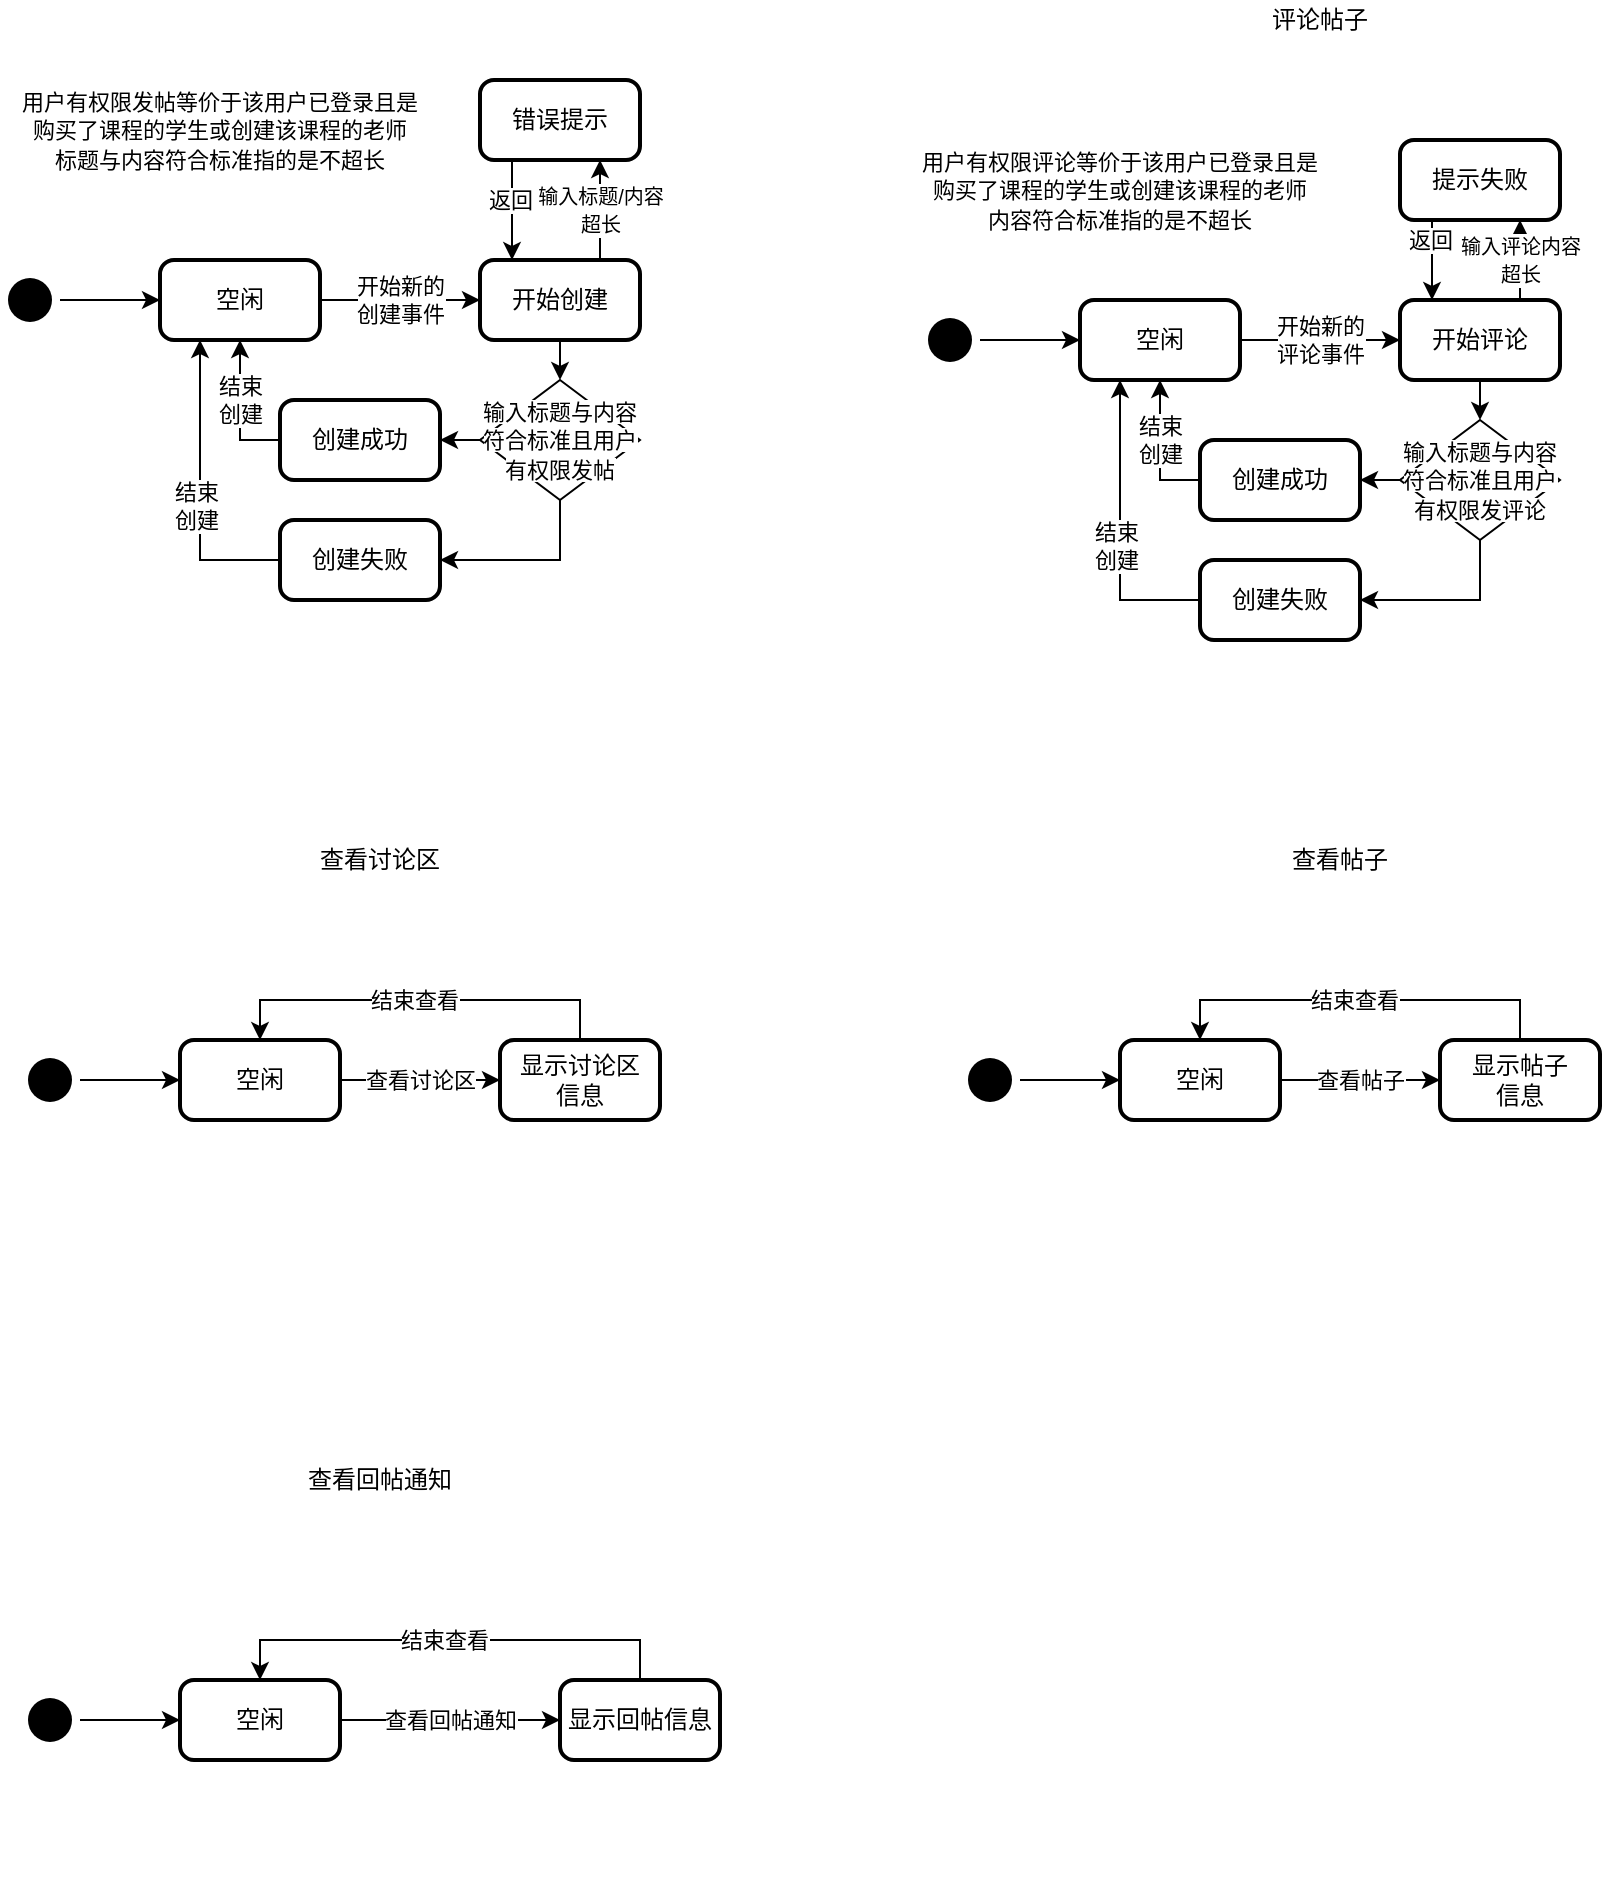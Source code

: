 <mxfile version="14.5.1" type="device"><diagram id="RtWEM9SwOqXNMh7Dz4gl" name="第 1 页"><mxGraphModel dx="1024" dy="592" grid="1" gridSize="10" guides="1" tooltips="1" connect="1" arrows="1" fold="1" page="1" pageScale="1" pageWidth="1654" pageHeight="2336" math="0" shadow="0"><root><mxCell id="0"/><mxCell id="1" parent="0"/><mxCell id="xAWUJvm8p2oxqqPk6_nE-1" value="&lt;span style=&quot;font-size: 11px ; background-color: rgb(255 , 255 , 255)&quot;&gt;用户有权限发帖等价于该用户已登录且是购买了课程的学生或创建该课程的老师&lt;br&gt;标题与内容符合标准指的是不超长&lt;br&gt;&lt;/span&gt;" style="text;html=1;strokeColor=none;fillColor=none;align=center;verticalAlign=middle;whiteSpace=wrap;rounded=0;" parent="1" vertex="1"><mxGeometry x="70" y="90" width="200" height="50" as="geometry"/></mxCell><mxCell id="xAWUJvm8p2oxqqPk6_nE-2" value="评论帖子" style="text;html=1;strokeColor=none;fillColor=none;align=center;verticalAlign=middle;whiteSpace=wrap;rounded=0;" parent="1" vertex="1"><mxGeometry x="690" y="50" width="60" height="20" as="geometry"/></mxCell><mxCell id="xAWUJvm8p2oxqqPk6_nE-4" value="查看讨论区" style="text;html=1;strokeColor=none;fillColor=none;align=center;verticalAlign=middle;whiteSpace=wrap;rounded=0;" parent="1" vertex="1"><mxGeometry x="210" y="470" width="80" height="20" as="geometry"/></mxCell><mxCell id="xAWUJvm8p2oxqqPk6_nE-5" value="查看帖子" style="text;html=1;strokeColor=none;fillColor=none;align=center;verticalAlign=middle;whiteSpace=wrap;rounded=0;" parent="1" vertex="1"><mxGeometry x="700" y="470" width="60" height="20" as="geometry"/></mxCell><mxCell id="xAWUJvm8p2oxqqPk6_nE-6" value="查看回帖通知" style="text;html=1;strokeColor=none;fillColor=none;align=center;verticalAlign=middle;whiteSpace=wrap;rounded=0;" parent="1" vertex="1"><mxGeometry x="200" y="780" width="100" height="20" as="geometry"/></mxCell><mxCell id="xAWUJvm8p2oxqqPk6_nE-14" value="开始新的&lt;br&gt;创建事件" style="edgeStyle=orthogonalEdgeStyle;rounded=0;orthogonalLoop=1;jettySize=auto;html=1;exitX=1;exitY=0.5;exitDx=0;exitDy=0;" parent="1" source="xAWUJvm8p2oxqqPk6_nE-8" target="xAWUJvm8p2oxqqPk6_nE-13" edge="1"><mxGeometry relative="1" as="geometry"/></mxCell><mxCell id="xAWUJvm8p2oxqqPk6_nE-8" value="空闲" style="rounded=1;whiteSpace=wrap;html=1;absoluteArcSize=1;arcSize=14;strokeWidth=2;" parent="1" vertex="1"><mxGeometry x="140" y="180" width="80" height="40" as="geometry"/></mxCell><mxCell id="xAWUJvm8p2oxqqPk6_nE-11" style="edgeStyle=orthogonalEdgeStyle;rounded=0;orthogonalLoop=1;jettySize=auto;html=1;" parent="1" source="xAWUJvm8p2oxqqPk6_nE-9" target="xAWUJvm8p2oxqqPk6_nE-8" edge="1"><mxGeometry relative="1" as="geometry"/></mxCell><mxCell id="xAWUJvm8p2oxqqPk6_nE-9" value="" style="ellipse;html=1;shape=startState;fillColor=#000000;strokeColor=none;" parent="1" vertex="1"><mxGeometry x="60" y="185" width="30" height="30" as="geometry"/></mxCell><mxCell id="xAWUJvm8p2oxqqPk6_nE-10" value="" style="edgeStyle=orthogonalEdgeStyle;html=1;verticalAlign=bottom;endArrow=open;endSize=8;strokeColor=none;" parent="1" source="xAWUJvm8p2oxqqPk6_nE-9" edge="1"><mxGeometry relative="1" as="geometry"><mxPoint x="105" y="270" as="targetPoint"/></mxGeometry></mxCell><mxCell id="xAWUJvm8p2oxqqPk6_nE-17" value="&lt;font style=&quot;font-size: 10px&quot;&gt;输入标题/内容&lt;br&gt;超长&lt;/font&gt;" style="edgeStyle=orthogonalEdgeStyle;rounded=0;orthogonalLoop=1;jettySize=auto;html=1;exitX=0.75;exitY=0;exitDx=0;exitDy=0;entryX=0.75;entryY=1;entryDx=0;entryDy=0;" parent="1" source="xAWUJvm8p2oxqqPk6_nE-13" target="xAWUJvm8p2oxqqPk6_nE-15" edge="1"><mxGeometry relative="1" as="geometry"/></mxCell><mxCell id="xAWUJvm8p2oxqqPk6_nE-20" value="" style="edgeStyle=orthogonalEdgeStyle;rounded=0;orthogonalLoop=1;jettySize=auto;html=1;exitX=0.75;exitY=1;exitDx=0;exitDy=0;entryX=0.5;entryY=0;entryDx=0;entryDy=0;" parent="1" edge="1" target="mf5wW1jXJerepWzJxS6X-1"><mxGeometry relative="1" as="geometry"><mxPoint x="343" y="220" as="sourcePoint"/><mxPoint x="343" y="270" as="targetPoint"/></mxGeometry></mxCell><mxCell id="xAWUJvm8p2oxqqPk6_nE-13" value="开始创建" style="rounded=1;whiteSpace=wrap;html=1;absoluteArcSize=1;arcSize=14;strokeWidth=2;" parent="1" vertex="1"><mxGeometry x="300" y="180" width="80" height="40" as="geometry"/></mxCell><mxCell id="xAWUJvm8p2oxqqPk6_nE-16" style="edgeStyle=orthogonalEdgeStyle;rounded=0;orthogonalLoop=1;jettySize=auto;html=1;exitX=0.25;exitY=1;exitDx=0;exitDy=0;entryX=0.25;entryY=0;entryDx=0;entryDy=0;" parent="1" edge="1"><mxGeometry relative="1" as="geometry"><mxPoint x="316" y="130" as="sourcePoint"/><mxPoint x="316" y="180" as="targetPoint"/></mxGeometry></mxCell><mxCell id="xAWUJvm8p2oxqqPk6_nE-18" value="返回" style="edgeLabel;html=1;align=center;verticalAlign=middle;resizable=0;points=[];" parent="xAWUJvm8p2oxqqPk6_nE-16" vertex="1" connectable="0"><mxGeometry x="-0.2" y="-1" relative="1" as="geometry"><mxPoint as="offset"/></mxGeometry></mxCell><mxCell id="xAWUJvm8p2oxqqPk6_nE-15" value="错误提示" style="rounded=1;whiteSpace=wrap;html=1;absoluteArcSize=1;arcSize=14;strokeWidth=2;" parent="1" vertex="1"><mxGeometry x="300" y="90" width="80" height="40" as="geometry"/></mxCell><mxCell id="xAWUJvm8p2oxqqPk6_nE-21" style="edgeStyle=orthogonalEdgeStyle;rounded=0;orthogonalLoop=1;jettySize=auto;html=1;exitX=0;exitY=0.5;exitDx=0;exitDy=0;entryX=0.5;entryY=1;entryDx=0;entryDy=0;" parent="1" source="xAWUJvm8p2oxqqPk6_nE-19" target="xAWUJvm8p2oxqqPk6_nE-8" edge="1"><mxGeometry relative="1" as="geometry"/></mxCell><mxCell id="xAWUJvm8p2oxqqPk6_nE-22" value="结束&lt;br&gt;创建" style="edgeLabel;html=1;align=center;verticalAlign=middle;resizable=0;points=[];" parent="xAWUJvm8p2oxqqPk6_nE-21" vertex="1" connectable="0"><mxGeometry x="-0.074" y="3" relative="1" as="geometry"><mxPoint x="3" y="-8" as="offset"/></mxGeometry></mxCell><mxCell id="xAWUJvm8p2oxqqPk6_nE-19" value="创建成功" style="rounded=1;whiteSpace=wrap;html=1;absoluteArcSize=1;arcSize=14;strokeWidth=2;" parent="1" vertex="1"><mxGeometry x="200" y="250" width="80" height="40" as="geometry"/></mxCell><mxCell id="xAWUJvm8p2oxqqPk6_nE-52" value="开始新的&lt;br&gt;评论事件" style="edgeStyle=orthogonalEdgeStyle;rounded=0;orthogonalLoop=1;jettySize=auto;html=1;exitX=1;exitY=0.5;exitDx=0;exitDy=0;" parent="1" source="xAWUJvm8p2oxqqPk6_nE-53" target="xAWUJvm8p2oxqqPk6_nE-59" edge="1"><mxGeometry relative="1" as="geometry"/></mxCell><mxCell id="xAWUJvm8p2oxqqPk6_nE-53" value="空闲" style="rounded=1;whiteSpace=wrap;html=1;absoluteArcSize=1;arcSize=14;strokeWidth=2;" parent="1" vertex="1"><mxGeometry x="600" y="200" width="80" height="40" as="geometry"/></mxCell><mxCell id="xAWUJvm8p2oxqqPk6_nE-54" style="edgeStyle=orthogonalEdgeStyle;rounded=0;orthogonalLoop=1;jettySize=auto;html=1;" parent="1" source="xAWUJvm8p2oxqqPk6_nE-55" target="xAWUJvm8p2oxqqPk6_nE-53" edge="1"><mxGeometry relative="1" as="geometry"/></mxCell><mxCell id="xAWUJvm8p2oxqqPk6_nE-55" value="" style="ellipse;html=1;shape=startState;fillColor=#000000;strokeColor=none;" parent="1" vertex="1"><mxGeometry x="520" y="205" width="30" height="30" as="geometry"/></mxCell><mxCell id="xAWUJvm8p2oxqqPk6_nE-56" value="" style="edgeStyle=orthogonalEdgeStyle;html=1;verticalAlign=bottom;endArrow=open;endSize=8;strokeColor=none;" parent="1" source="xAWUJvm8p2oxqqPk6_nE-55" edge="1"><mxGeometry relative="1" as="geometry"><mxPoint x="565" y="290" as="targetPoint"/></mxGeometry></mxCell><mxCell id="xAWUJvm8p2oxqqPk6_nE-57" value="&lt;font style=&quot;font-size: 10px&quot;&gt;输入评论内容&lt;br&gt;超长&lt;/font&gt;" style="edgeStyle=orthogonalEdgeStyle;rounded=0;orthogonalLoop=1;jettySize=auto;html=1;exitX=0.75;exitY=0;exitDx=0;exitDy=0;entryX=0.75;entryY=1;entryDx=0;entryDy=0;" parent="1" source="xAWUJvm8p2oxqqPk6_nE-59" target="xAWUJvm8p2oxqqPk6_nE-62" edge="1"><mxGeometry relative="1" as="geometry"/></mxCell><mxCell id="xAWUJvm8p2oxqqPk6_nE-59" value="开始评论" style="rounded=1;whiteSpace=wrap;html=1;absoluteArcSize=1;arcSize=14;strokeWidth=2;" parent="1" vertex="1"><mxGeometry x="760" y="200" width="80" height="40" as="geometry"/></mxCell><mxCell id="xAWUJvm8p2oxqqPk6_nE-60" style="edgeStyle=orthogonalEdgeStyle;rounded=0;orthogonalLoop=1;jettySize=auto;html=1;exitX=0.25;exitY=1;exitDx=0;exitDy=0;entryX=0.25;entryY=0;entryDx=0;entryDy=0;" parent="1" edge="1"><mxGeometry relative="1" as="geometry"><mxPoint x="776" y="150" as="sourcePoint"/><mxPoint x="776" y="200" as="targetPoint"/></mxGeometry></mxCell><mxCell id="xAWUJvm8p2oxqqPk6_nE-61" value="返回" style="edgeLabel;html=1;align=center;verticalAlign=middle;resizable=0;points=[];" parent="xAWUJvm8p2oxqqPk6_nE-60" vertex="1" connectable="0"><mxGeometry x="-0.2" y="-1" relative="1" as="geometry"><mxPoint as="offset"/></mxGeometry></mxCell><mxCell id="xAWUJvm8p2oxqqPk6_nE-62" value="提示失败" style="rounded=1;whiteSpace=wrap;html=1;absoluteArcSize=1;arcSize=14;strokeWidth=2;" parent="1" vertex="1"><mxGeometry x="760" y="120" width="80" height="40" as="geometry"/></mxCell><mxCell id="xAWUJvm8p2oxqqPk6_nE-66" value="查看讨论区" style="edgeStyle=orthogonalEdgeStyle;rounded=0;orthogonalLoop=1;jettySize=auto;html=1;exitX=1;exitY=0.5;exitDx=0;exitDy=0;" parent="1" source="xAWUJvm8p2oxqqPk6_nE-67" target="xAWUJvm8p2oxqqPk6_nE-73" edge="1"><mxGeometry relative="1" as="geometry"/></mxCell><mxCell id="xAWUJvm8p2oxqqPk6_nE-67" value="空闲" style="rounded=1;whiteSpace=wrap;html=1;absoluteArcSize=1;arcSize=14;strokeWidth=2;" parent="1" vertex="1"><mxGeometry x="150" y="570" width="80" height="40" as="geometry"/></mxCell><mxCell id="xAWUJvm8p2oxqqPk6_nE-68" style="edgeStyle=orthogonalEdgeStyle;rounded=0;orthogonalLoop=1;jettySize=auto;html=1;" parent="1" source="xAWUJvm8p2oxqqPk6_nE-69" target="xAWUJvm8p2oxqqPk6_nE-67" edge="1"><mxGeometry relative="1" as="geometry"/></mxCell><mxCell id="xAWUJvm8p2oxqqPk6_nE-69" value="" style="ellipse;html=1;shape=startState;fillColor=#000000;strokeColor=none;" parent="1" vertex="1"><mxGeometry x="70" y="575" width="30" height="30" as="geometry"/></mxCell><mxCell id="xAWUJvm8p2oxqqPk6_nE-70" value="" style="edgeStyle=orthogonalEdgeStyle;html=1;verticalAlign=bottom;endArrow=open;endSize=8;strokeColor=none;" parent="1" source="xAWUJvm8p2oxqqPk6_nE-69" edge="1"><mxGeometry relative="1" as="geometry"><mxPoint x="115" y="660" as="targetPoint"/></mxGeometry></mxCell><mxCell id="xAWUJvm8p2oxqqPk6_nE-122" style="edgeStyle=orthogonalEdgeStyle;rounded=0;orthogonalLoop=1;jettySize=auto;html=1;exitX=0.5;exitY=0;exitDx=0;exitDy=0;entryX=0.5;entryY=0;entryDx=0;entryDy=0;" parent="1" source="xAWUJvm8p2oxqqPk6_nE-73" target="xAWUJvm8p2oxqqPk6_nE-67" edge="1"><mxGeometry relative="1" as="geometry"/></mxCell><mxCell id="xAWUJvm8p2oxqqPk6_nE-124" value="结束查看" style="edgeLabel;html=1;align=center;verticalAlign=middle;resizable=0;points=[];" parent="xAWUJvm8p2oxqqPk6_nE-122" vertex="1" connectable="0"><mxGeometry x="0.03" relative="1" as="geometry"><mxPoint as="offset"/></mxGeometry></mxCell><mxCell id="xAWUJvm8p2oxqqPk6_nE-73" value="显示讨论区&lt;br&gt;信息" style="rounded=1;whiteSpace=wrap;html=1;absoluteArcSize=1;arcSize=14;strokeWidth=2;" parent="1" vertex="1"><mxGeometry x="310" y="570" width="80" height="40" as="geometry"/></mxCell><mxCell id="xAWUJvm8p2oxqqPk6_nE-139" value="查看帖子" style="edgeStyle=orthogonalEdgeStyle;rounded=0;orthogonalLoop=1;jettySize=auto;html=1;exitX=1;exitY=0.5;exitDx=0;exitDy=0;" parent="1" source="xAWUJvm8p2oxqqPk6_nE-140" target="xAWUJvm8p2oxqqPk6_nE-146" edge="1"><mxGeometry relative="1" as="geometry"/></mxCell><mxCell id="xAWUJvm8p2oxqqPk6_nE-140" value="空闲" style="rounded=1;whiteSpace=wrap;html=1;absoluteArcSize=1;arcSize=14;strokeWidth=2;" parent="1" vertex="1"><mxGeometry x="620" y="570" width="80" height="40" as="geometry"/></mxCell><mxCell id="xAWUJvm8p2oxqqPk6_nE-141" style="edgeStyle=orthogonalEdgeStyle;rounded=0;orthogonalLoop=1;jettySize=auto;html=1;" parent="1" source="xAWUJvm8p2oxqqPk6_nE-142" target="xAWUJvm8p2oxqqPk6_nE-140" edge="1"><mxGeometry relative="1" as="geometry"/></mxCell><mxCell id="xAWUJvm8p2oxqqPk6_nE-142" value="" style="ellipse;html=1;shape=startState;fillColor=#000000;strokeColor=none;" parent="1" vertex="1"><mxGeometry x="540" y="575" width="30" height="30" as="geometry"/></mxCell><mxCell id="xAWUJvm8p2oxqqPk6_nE-143" value="" style="edgeStyle=orthogonalEdgeStyle;html=1;verticalAlign=bottom;endArrow=open;endSize=8;strokeColor=none;" parent="1" source="xAWUJvm8p2oxqqPk6_nE-142" edge="1"><mxGeometry relative="1" as="geometry"><mxPoint x="585" y="660" as="targetPoint"/></mxGeometry></mxCell><mxCell id="xAWUJvm8p2oxqqPk6_nE-144" style="edgeStyle=orthogonalEdgeStyle;rounded=0;orthogonalLoop=1;jettySize=auto;html=1;exitX=0.5;exitY=0;exitDx=0;exitDy=0;entryX=0.5;entryY=0;entryDx=0;entryDy=0;" parent="1" source="xAWUJvm8p2oxqqPk6_nE-146" target="xAWUJvm8p2oxqqPk6_nE-140" edge="1"><mxGeometry relative="1" as="geometry"/></mxCell><mxCell id="xAWUJvm8p2oxqqPk6_nE-145" value="结束查看" style="edgeLabel;html=1;align=center;verticalAlign=middle;resizable=0;points=[];" parent="xAWUJvm8p2oxqqPk6_nE-144" vertex="1" connectable="0"><mxGeometry x="0.03" relative="1" as="geometry"><mxPoint as="offset"/></mxGeometry></mxCell><mxCell id="xAWUJvm8p2oxqqPk6_nE-146" value="显示帖子&lt;br&gt;信息" style="rounded=1;whiteSpace=wrap;html=1;absoluteArcSize=1;arcSize=14;strokeWidth=2;" parent="1" vertex="1"><mxGeometry x="780" y="570" width="80" height="40" as="geometry"/></mxCell><mxCell id="xAWUJvm8p2oxqqPk6_nE-148" value="查看回帖通知" style="edgeStyle=orthogonalEdgeStyle;rounded=0;orthogonalLoop=1;jettySize=auto;html=1;exitX=1;exitY=0.5;exitDx=0;exitDy=0;" parent="1" source="xAWUJvm8p2oxqqPk6_nE-149" target="xAWUJvm8p2oxqqPk6_nE-155" edge="1"><mxGeometry relative="1" as="geometry"/></mxCell><mxCell id="xAWUJvm8p2oxqqPk6_nE-149" value="空闲" style="rounded=1;whiteSpace=wrap;html=1;absoluteArcSize=1;arcSize=14;strokeWidth=2;" parent="1" vertex="1"><mxGeometry x="150" y="890" width="80" height="40" as="geometry"/></mxCell><mxCell id="xAWUJvm8p2oxqqPk6_nE-150" style="edgeStyle=orthogonalEdgeStyle;rounded=0;orthogonalLoop=1;jettySize=auto;html=1;" parent="1" source="xAWUJvm8p2oxqqPk6_nE-151" target="xAWUJvm8p2oxqqPk6_nE-149" edge="1"><mxGeometry relative="1" as="geometry"/></mxCell><mxCell id="xAWUJvm8p2oxqqPk6_nE-151" value="" style="ellipse;html=1;shape=startState;fillColor=#000000;strokeColor=none;" parent="1" vertex="1"><mxGeometry x="70" y="895" width="30" height="30" as="geometry"/></mxCell><mxCell id="xAWUJvm8p2oxqqPk6_nE-152" value="" style="edgeStyle=orthogonalEdgeStyle;html=1;verticalAlign=bottom;endArrow=open;endSize=8;strokeColor=none;" parent="1" source="xAWUJvm8p2oxqqPk6_nE-151" edge="1"><mxGeometry relative="1" as="geometry"><mxPoint x="115" y="980" as="targetPoint"/></mxGeometry></mxCell><mxCell id="xAWUJvm8p2oxqqPk6_nE-153" style="edgeStyle=orthogonalEdgeStyle;rounded=0;orthogonalLoop=1;jettySize=auto;html=1;exitX=0.5;exitY=0;exitDx=0;exitDy=0;entryX=0.5;entryY=0;entryDx=0;entryDy=0;" parent="1" source="xAWUJvm8p2oxqqPk6_nE-155" target="xAWUJvm8p2oxqqPk6_nE-149" edge="1"><mxGeometry relative="1" as="geometry"/></mxCell><mxCell id="xAWUJvm8p2oxqqPk6_nE-154" value="结束查看" style="edgeLabel;html=1;align=center;verticalAlign=middle;resizable=0;points=[];" parent="xAWUJvm8p2oxqqPk6_nE-153" vertex="1" connectable="0"><mxGeometry x="0.03" relative="1" as="geometry"><mxPoint as="offset"/></mxGeometry></mxCell><mxCell id="xAWUJvm8p2oxqqPk6_nE-155" value="显示回帖信息" style="rounded=1;whiteSpace=wrap;html=1;absoluteArcSize=1;arcSize=14;strokeWidth=2;" parent="1" vertex="1"><mxGeometry x="340" y="890" width="80" height="40" as="geometry"/></mxCell><mxCell id="mf5wW1jXJerepWzJxS6X-2" style="edgeStyle=orthogonalEdgeStyle;rounded=0;orthogonalLoop=1;jettySize=auto;html=1;entryX=1;entryY=0.5;entryDx=0;entryDy=0;" edge="1" parent="1" source="mf5wW1jXJerepWzJxS6X-1" target="xAWUJvm8p2oxqqPk6_nE-19"><mxGeometry relative="1" as="geometry"/></mxCell><mxCell id="mf5wW1jXJerepWzJxS6X-3" style="edgeStyle=orthogonalEdgeStyle;rounded=0;orthogonalLoop=1;jettySize=auto;html=1;entryX=1;entryY=0.5;entryDx=0;entryDy=0;" edge="1" parent="1" source="mf5wW1jXJerepWzJxS6X-1" target="mf5wW1jXJerepWzJxS6X-4"><mxGeometry relative="1" as="geometry"><mxPoint x="320" y="380" as="targetPoint"/><Array as="points"><mxPoint x="340" y="330"/></Array></mxGeometry></mxCell><mxCell id="mf5wW1jXJerepWzJxS6X-1" value="&lt;span style=&quot;font-size: 11px ; background-color: rgb(255 , 255 , 255)&quot;&gt;输入标题与内容&lt;/span&gt;&lt;br style=&quot;font-size: 11px&quot;&gt;&lt;span style=&quot;font-size: 11px ; background-color: rgb(255 , 255 , 255)&quot;&gt;符合标准且用户有权限发帖&lt;/span&gt;" style="rhombus;whiteSpace=wrap;html=1;" vertex="1" parent="1"><mxGeometry x="300" y="240" width="80" height="60" as="geometry"/></mxCell><mxCell id="mf5wW1jXJerepWzJxS6X-5" style="edgeStyle=orthogonalEdgeStyle;rounded=0;orthogonalLoop=1;jettySize=auto;html=1;entryX=0.25;entryY=1;entryDx=0;entryDy=0;" edge="1" parent="1" source="mf5wW1jXJerepWzJxS6X-4" target="xAWUJvm8p2oxqqPk6_nE-8"><mxGeometry relative="1" as="geometry"><Array as="points"><mxPoint x="160" y="330"/></Array></mxGeometry></mxCell><mxCell id="mf5wW1jXJerepWzJxS6X-6" value="结束&lt;br&gt;创建" style="edgeLabel;html=1;align=center;verticalAlign=middle;resizable=0;points=[];" vertex="1" connectable="0" parent="mf5wW1jXJerepWzJxS6X-5"><mxGeometry x="-0.099" y="2" relative="1" as="geometry"><mxPoint as="offset"/></mxGeometry></mxCell><mxCell id="mf5wW1jXJerepWzJxS6X-4" value="创建失败" style="rounded=1;whiteSpace=wrap;html=1;absoluteArcSize=1;arcSize=14;strokeWidth=2;" vertex="1" parent="1"><mxGeometry x="200" y="310" width="80" height="40" as="geometry"/></mxCell><mxCell id="mf5wW1jXJerepWzJxS6X-7" value="&lt;span style=&quot;font-size: 11px ; background-color: rgb(255 , 255 , 255)&quot;&gt;用户有权限评论等价于该用户已登录且是购买了课程的学生或创建该课程的老师&lt;br&gt;内容符合标准指的是不超长&lt;br&gt;&lt;/span&gt;" style="text;html=1;strokeColor=none;fillColor=none;align=center;verticalAlign=middle;whiteSpace=wrap;rounded=0;" vertex="1" parent="1"><mxGeometry x="520" y="120" width="200" height="50" as="geometry"/></mxCell><mxCell id="mf5wW1jXJerepWzJxS6X-8" value="" style="edgeStyle=orthogonalEdgeStyle;rounded=0;orthogonalLoop=1;jettySize=auto;html=1;exitX=0.75;exitY=1;exitDx=0;exitDy=0;entryX=0.5;entryY=0;entryDx=0;entryDy=0;" edge="1" parent="1" target="mf5wW1jXJerepWzJxS6X-14"><mxGeometry relative="1" as="geometry"><mxPoint x="803" y="240" as="sourcePoint"/><mxPoint x="803" y="290" as="targetPoint"/></mxGeometry></mxCell><mxCell id="mf5wW1jXJerepWzJxS6X-9" style="edgeStyle=orthogonalEdgeStyle;rounded=0;orthogonalLoop=1;jettySize=auto;html=1;exitX=0;exitY=0.5;exitDx=0;exitDy=0;entryX=0.5;entryY=1;entryDx=0;entryDy=0;" edge="1" parent="1" source="mf5wW1jXJerepWzJxS6X-11"><mxGeometry relative="1" as="geometry"><mxPoint x="640" y="240" as="targetPoint"/></mxGeometry></mxCell><mxCell id="mf5wW1jXJerepWzJxS6X-10" value="结束&lt;br&gt;创建" style="edgeLabel;html=1;align=center;verticalAlign=middle;resizable=0;points=[];" vertex="1" connectable="0" parent="mf5wW1jXJerepWzJxS6X-9"><mxGeometry x="-0.074" y="3" relative="1" as="geometry"><mxPoint x="3" y="-8" as="offset"/></mxGeometry></mxCell><mxCell id="mf5wW1jXJerepWzJxS6X-11" value="创建成功" style="rounded=1;whiteSpace=wrap;html=1;absoluteArcSize=1;arcSize=14;strokeWidth=2;" vertex="1" parent="1"><mxGeometry x="660" y="270" width="80" height="40" as="geometry"/></mxCell><mxCell id="mf5wW1jXJerepWzJxS6X-12" style="edgeStyle=orthogonalEdgeStyle;rounded=0;orthogonalLoop=1;jettySize=auto;html=1;entryX=1;entryY=0.5;entryDx=0;entryDy=0;" edge="1" parent="1" source="mf5wW1jXJerepWzJxS6X-14" target="mf5wW1jXJerepWzJxS6X-11"><mxGeometry relative="1" as="geometry"/></mxCell><mxCell id="mf5wW1jXJerepWzJxS6X-13" style="edgeStyle=orthogonalEdgeStyle;rounded=0;orthogonalLoop=1;jettySize=auto;html=1;entryX=1;entryY=0.5;entryDx=0;entryDy=0;" edge="1" parent="1" source="mf5wW1jXJerepWzJxS6X-14" target="mf5wW1jXJerepWzJxS6X-17"><mxGeometry relative="1" as="geometry"><mxPoint x="780" y="400" as="targetPoint"/><Array as="points"><mxPoint x="800" y="350"/></Array></mxGeometry></mxCell><mxCell id="mf5wW1jXJerepWzJxS6X-14" value="&lt;span style=&quot;font-size: 11px ; background-color: rgb(255 , 255 , 255)&quot;&gt;输入标题与内容&lt;/span&gt;&lt;br style=&quot;font-size: 11px&quot;&gt;&lt;span style=&quot;font-size: 11px ; background-color: rgb(255 , 255 , 255)&quot;&gt;符合标准且用户有权限发评论&lt;/span&gt;" style="rhombus;whiteSpace=wrap;html=1;" vertex="1" parent="1"><mxGeometry x="760" y="260" width="80" height="60" as="geometry"/></mxCell><mxCell id="mf5wW1jXJerepWzJxS6X-15" style="edgeStyle=orthogonalEdgeStyle;rounded=0;orthogonalLoop=1;jettySize=auto;html=1;entryX=0.25;entryY=1;entryDx=0;entryDy=0;" edge="1" parent="1" source="mf5wW1jXJerepWzJxS6X-17"><mxGeometry relative="1" as="geometry"><mxPoint x="620" y="240" as="targetPoint"/><Array as="points"><mxPoint x="620" y="350"/></Array></mxGeometry></mxCell><mxCell id="mf5wW1jXJerepWzJxS6X-16" value="结束&lt;br&gt;创建" style="edgeLabel;html=1;align=center;verticalAlign=middle;resizable=0;points=[];" vertex="1" connectable="0" parent="mf5wW1jXJerepWzJxS6X-15"><mxGeometry x="-0.099" y="2" relative="1" as="geometry"><mxPoint as="offset"/></mxGeometry></mxCell><mxCell id="mf5wW1jXJerepWzJxS6X-17" value="创建失败" style="rounded=1;whiteSpace=wrap;html=1;absoluteArcSize=1;arcSize=14;strokeWidth=2;" vertex="1" parent="1"><mxGeometry x="660" y="330" width="80" height="40" as="geometry"/></mxCell></root></mxGraphModel></diagram></mxfile>